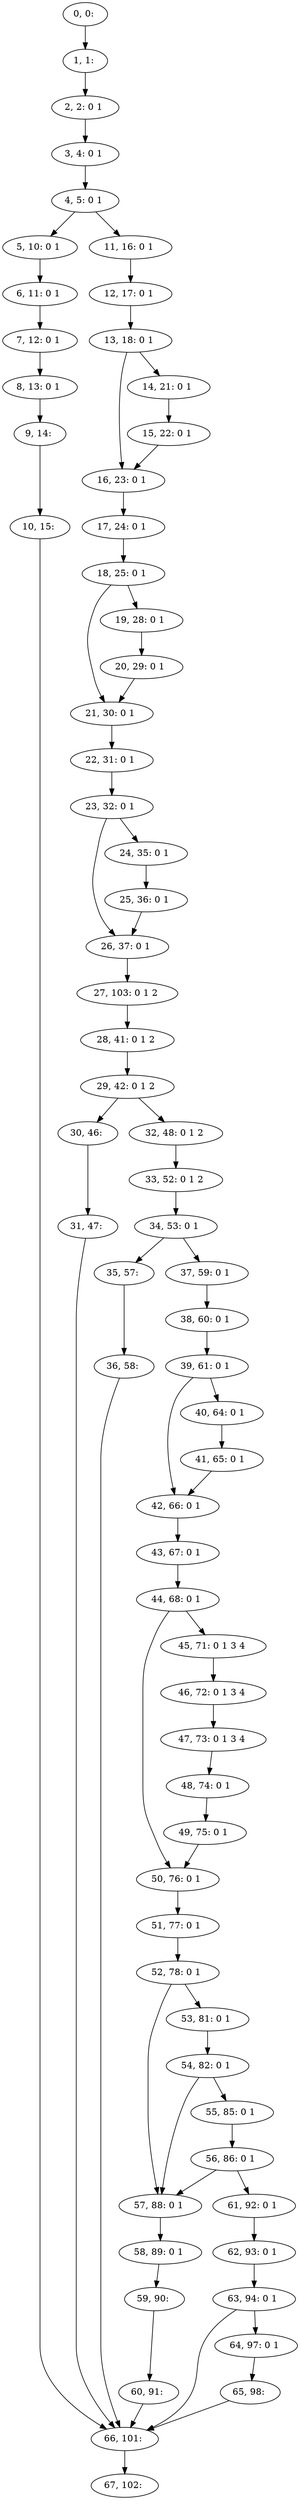 digraph G {
0[label="0, 0: "];
1[label="1, 1: "];
2[label="2, 2: 0 1 "];
3[label="3, 4: 0 1 "];
4[label="4, 5: 0 1 "];
5[label="5, 10: 0 1 "];
6[label="6, 11: 0 1 "];
7[label="7, 12: 0 1 "];
8[label="8, 13: 0 1 "];
9[label="9, 14: "];
10[label="10, 15: "];
11[label="11, 16: 0 1 "];
12[label="12, 17: 0 1 "];
13[label="13, 18: 0 1 "];
14[label="14, 21: 0 1 "];
15[label="15, 22: 0 1 "];
16[label="16, 23: 0 1 "];
17[label="17, 24: 0 1 "];
18[label="18, 25: 0 1 "];
19[label="19, 28: 0 1 "];
20[label="20, 29: 0 1 "];
21[label="21, 30: 0 1 "];
22[label="22, 31: 0 1 "];
23[label="23, 32: 0 1 "];
24[label="24, 35: 0 1 "];
25[label="25, 36: 0 1 "];
26[label="26, 37: 0 1 "];
27[label="27, 103: 0 1 2 "];
28[label="28, 41: 0 1 2 "];
29[label="29, 42: 0 1 2 "];
30[label="30, 46: "];
31[label="31, 47: "];
32[label="32, 48: 0 1 2 "];
33[label="33, 52: 0 1 2 "];
34[label="34, 53: 0 1 "];
35[label="35, 57: "];
36[label="36, 58: "];
37[label="37, 59: 0 1 "];
38[label="38, 60: 0 1 "];
39[label="39, 61: 0 1 "];
40[label="40, 64: 0 1 "];
41[label="41, 65: 0 1 "];
42[label="42, 66: 0 1 "];
43[label="43, 67: 0 1 "];
44[label="44, 68: 0 1 "];
45[label="45, 71: 0 1 3 4 "];
46[label="46, 72: 0 1 3 4 "];
47[label="47, 73: 0 1 3 4 "];
48[label="48, 74: 0 1 "];
49[label="49, 75: 0 1 "];
50[label="50, 76: 0 1 "];
51[label="51, 77: 0 1 "];
52[label="52, 78: 0 1 "];
53[label="53, 81: 0 1 "];
54[label="54, 82: 0 1 "];
55[label="55, 85: 0 1 "];
56[label="56, 86: 0 1 "];
57[label="57, 88: 0 1 "];
58[label="58, 89: 0 1 "];
59[label="59, 90: "];
60[label="60, 91: "];
61[label="61, 92: 0 1 "];
62[label="62, 93: 0 1 "];
63[label="63, 94: 0 1 "];
64[label="64, 97: 0 1 "];
65[label="65, 98: "];
66[label="66, 101: "];
67[label="67, 102: "];
0->1 ;
1->2 ;
2->3 ;
3->4 ;
4->5 ;
4->11 ;
5->6 ;
6->7 ;
7->8 ;
8->9 ;
9->10 ;
10->66 ;
11->12 ;
12->13 ;
13->14 ;
13->16 ;
14->15 ;
15->16 ;
16->17 ;
17->18 ;
18->19 ;
18->21 ;
19->20 ;
20->21 ;
21->22 ;
22->23 ;
23->24 ;
23->26 ;
24->25 ;
25->26 ;
26->27 ;
27->28 ;
28->29 ;
29->30 ;
29->32 ;
30->31 ;
31->66 ;
32->33 ;
33->34 ;
34->35 ;
34->37 ;
35->36 ;
36->66 ;
37->38 ;
38->39 ;
39->40 ;
39->42 ;
40->41 ;
41->42 ;
42->43 ;
43->44 ;
44->45 ;
44->50 ;
45->46 ;
46->47 ;
47->48 ;
48->49 ;
49->50 ;
50->51 ;
51->52 ;
52->53 ;
52->57 ;
53->54 ;
54->55 ;
54->57 ;
55->56 ;
56->57 ;
56->61 ;
57->58 ;
58->59 ;
59->60 ;
60->66 ;
61->62 ;
62->63 ;
63->64 ;
63->66 ;
64->65 ;
65->66 ;
66->67 ;
}
